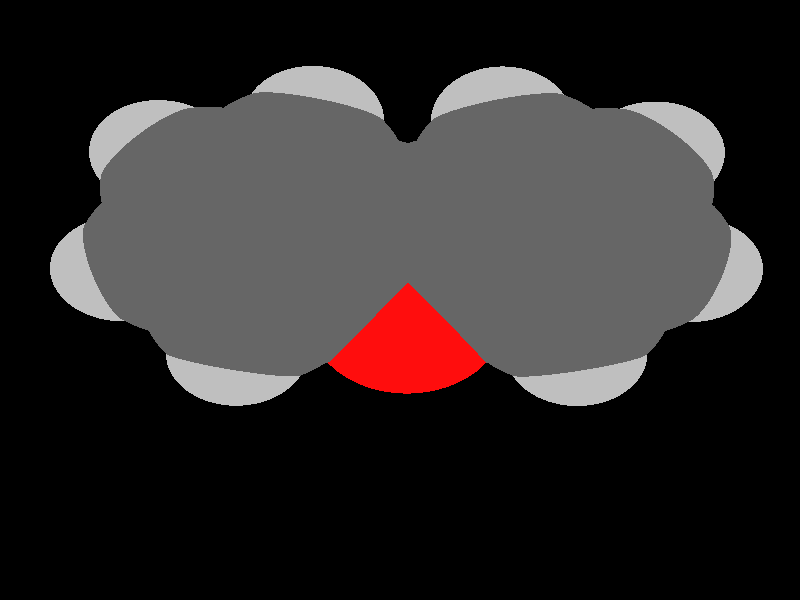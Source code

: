 global_settings {
	ambient_light rgb <0.200000002980232, 0.200000002980232, 0.200000002980232>
	max_trace_level 15
}

background { color rgb <0,0,0> }

camera {
	perspective
	location <3.22049760730474, 0.885819086150497, -17.2900007570559>
	angle 40
	up <-0.00204895323079616, -0.999959618879689, 0.00874999432258992>
	right <0.999967287259583, -0.00211727858863393, -0.00780650639454367> * 1
	direction <0.00782471733469963, 0.00873371291979866, 0.999931245665054> }

light_source {
	<62.6782087599298, -56.3117697070338, -79.2718554569568>
	color rgb <1, 1, 1>
	fade_distance 158.535553474571
	fade_power 0
	spotlight
	area_light <20, 0, 0>, <0, 0, 20>, 20, 20
	circular
	orient
	point_at <-62.6782087599298, 56.3117697070338, 79.2718554569568>
}

light_source {
	<-63.2157150835586, -55.0047855479839, 40.6117217083931>
	color rgb <0.300000011920929, 0.300000011920929, 0.300000011920929> shadowless
	fade_distance 158.535553474571
	fade_power 0
	parallel
	point_at <63.2157150835586, 55.0047855479839, -40.6117217083931>
}

#default {
	finish {ambient 0.5 diffuse 1 specular 0.2 roughness .01 metallic 1}
}

union {
cylinder {
	<0.967861222867384, 1.17408113195522, -0.000515519317733193>, 	<0.475220057472233, 0.677719362458584, -0.000458188050530116>, 0.075
	pigment { rgbt <0.400000005960464, 0.400000005960464, 0.400000005960464, 0> }
}
cylinder {
	<1.12755764446968, 1.01558176018664, -0.000469951944011049>, 	<0.634916479074533, 0.519219990690004, -0.000412620676807971>, 0.075
	pigment { rgbt <0.400000005960464, 0.400000005960464, 0.400000005960464, 0> }
}
cylinder {
	<0.475220057472233, 0.677719362458584, -0.000458188050530116>, 	<-0.0174211079229182, 0.181357592961952, -0.000400856783327038>, 0.075
	pigment { rgbt <0.400000005960464, 0.400000005960464, 0.400000005960464, 0> }
}
cylinder {
	<0.634916479074533, 0.519219990690004, -0.000412620676807971>, 	<0.142275313679382, 0.022858221193371, -0.000355289409604894>, 0.075
	pigment { rgbt <0.400000005960464, 0.400000005960464, 0.400000005960464, 0> }
}
cylinder {
	<0.062427102878232, 0.102107907077661, -0.000378073096465959>, 	<0.23254252311348, -0.575466958135843, -0.000224354179108439>, 0.075
	pigment { rgbt <0.400000005960464, 0.400000005960464, 0.400000005960464, 0> }
}
cylinder {
	<0.23254252311348, -0.575466958135843, -0.000224354179108439>, 	<0.402657943348728, -1.25304182334935, -7.06352617509184e-05>, 0.075
	pigment { rgbt <0.400000005960464, 0.400000005960464, 0.400000005960464, 0> }
}
cylinder {
	<0.369929458423363, -1.36067590676, -5.15869215652643e-05>, 	<1.04083964327159, -1.56468072808506, 4.90203911985074e-05>, 0.075
	pigment { rgbt <0.400000005960464, 0.400000005960464, 0.400000005960464, 0> }
}
cylinder {
	<0.435386428274093, -1.1454077399387, -8.96836019365863e-05>, 	<1.10629661312232, -1.34941256126376, 1.09237108271854e-05>, 0.075
	pigment { rgbt <0.400000005960464, 0.400000005960464, 0.400000005960464, 0> }
}
cylinder {
	<1.04083964327159, -1.56468072808506, 4.90203911985074e-05>, 	<1.71174982811982, -1.76868554941012, 0.000149627703962279>, 0.075
	pigment { rgbt <0.400000005960464, 0.400000005960464, 0.400000005960464, 0> }
}
cylinder {
	<1.10629661312232, -1.34941256126376, 1.09237108271854e-05>, 	<1.77720679797055, -1.55341738258882, 0.000111531023590957>, 0.075
	pigment { rgbt <0.400000005960464, 0.400000005960464, 0.400000005960464, 0> }
}
cylinder {
	<1.74447831304518, -1.66105146599947, 0.000130579363776625>, 	<2.24852041607363, -1.16961990763347, 7.38739792577566e-05>, 0.075
	pigment { rgbt <0.400000005960464, 0.400000005960464, 0.400000005960464, 0> }
}
cylinder {
	<2.24852041607363, -1.16961990763347, 7.38739792577566e-05>, 	<2.75256251910208, -0.678188349267476, 1.71685947388882e-05>, 0.075
	pigment { rgbt <0.400000005960464, 0.400000005960464, 0.400000005960464, 0> }
}
cylinder {
	<2.75256251910208, -0.678188349267476, 1.71685947388882e-05>, 	<3.46541008253083, -0.678177432105488, 7.6667312181643e-05>, 0.075
	pigment { rgbt <0.400000005960464, 0.400000005960464, 0.400000005960464, 0> }
}
cylinder {
	<3.46541008253083, -0.678177432105488, 7.6667312181643e-05>, 	<4.17825764595958, -0.678166514943499, 0.000136166029624398>, 0.075
	pigment { rgbt <0.400000005960464, 0.400000005960464, 0.400000005960464, 0> }
}
cylinder {
	<4.09972460308372, -0.758719671818468, 0.000145868361348162>, 	<4.60378166331464, -1.25013596012162, 0.000286081583466628>, 0.075
	pigment { rgbt <0.400000005960464, 0.400000005960464, 0.400000005960464, 0> }
}
cylinder {
	<4.25679068883544, -0.597613358068531, 0.00012646369790062>, 	<4.76084774906636, -1.08902964637169, 0.000266676920019085>, 0.075
	pigment { rgbt <0.400000005960464, 0.400000005960464, 0.400000005960464, 0> }
}
cylinder {
	<4.60378166331464, -1.25013596012162, 0.000286081583466628>, 	<5.10783872354556, -1.74155224842478, 0.000426294805585093>, 0.075
	pigment { rgbt <0.400000005960464, 0.400000005960464, 0.400000005960464, 0> }
}
cylinder {
	<4.76084774906636, -1.08902964637169, 0.000266676920019085>, 	<5.26490480929727, -1.58044593467484, 0.00040689014213755>, 0.075
	pigment { rgbt <0.400000005960464, 0.400000005960464, 0.400000005960464, 0> }
}
cylinder {
	<5.18637176642142, -1.66099909154981, 0.000416592473861329>, 	<5.85727574527349, -1.45697377715256, 0.000429344727534165>, 0.075
	pigment { rgbt <0.400000005960464, 0.400000005960464, 0.400000005960464, 0> }
}
cylinder {
	<5.85727574527349, -1.45697377715256, 0.000429344727534165>, 	<6.52817972412555, -1.25294846275531, 0.000442096981207002>, 0.075
	pigment { rgbt <0.400000005960464, 0.400000005960464, 0.400000005960464, 0> }
}
cylinder {
	<6.63729418825576, -1.2803397661235, 0.000456840453767155>, 	<6.80738897566142, -0.602759750126296, 0.000334433243261508>, 0.075
	pigment { rgbt <0.400000005960464, 0.400000005960464, 0.400000005960464, 0> }
}
cylinder {
	<6.41906525999535, -1.22555715938712, 0.000427353508646835>, 	<6.58916004740101, -0.547977143389915, 0.000304946298141187>, 0.075
	pigment { rgbt <0.400000005960464, 0.400000005960464, 0.400000005960464, 0> }
}
cylinder {
	<6.80738897566142, -0.602759750126296, 0.000334433243261508>, 	<6.97748376306708, 0.0748202658709048, 0.00021202603275586>, 0.075
	pigment { rgbt <0.400000005960464, 0.400000005960464, 0.400000005960464, 0> }
}
cylinder {
	<6.58916004740101, -0.547977143389915, 0.000304946298141187>, 	<6.75925483480667, 0.129602872607286, 0.00018253908763554>, 0.075
	pigment { rgbt <0.400000005960464, 0.400000005960464, 0.400000005960464, 0> }
}
cylinder {
	<6.86836929893688, 0.102211569239095, 0.000197282560195707>, 	<6.37571304380426, 0.598558363952282, 5.80353312969259e-05>, 0.075
	pigment { rgbt <0.400000005960464, 0.400000005960464, 0.400000005960464, 0> }
}
cylinder {
	<6.37571304380426, 0.598558363952282, 5.80353312969259e-05>, 	<5.88305678867164, 1.09490515866547, -8.12118976018551e-05>, 0.075
	pigment { rgbt <0.400000005960464, 0.400000005960464, 0.400000005960464, 0> }
}
cylinder {
	<5.84791599752456, 1.2017759881363, -0.000105824369077961>, 	<5.18610676894654, 0.984162816672371, -0.000116284838463333>, 0.075
	pigment { rgbt <0.400000005960464, 0.400000005960464, 0.400000005960464, 0> }
}
cylinder {
	<5.91819757981872, 0.988034329194637, -5.65994261257626e-05>, 	<5.2563883512407, 0.770421157730708, -6.70598955111343e-05>, 0.075
	pigment { rgbt <0.400000005960464, 0.400000005960464, 0.400000005960464, 0> }
}
cylinder {
	<5.18610676894654, 0.984162816672371, -0.000116284838463333>, 	<4.52429754036852, 0.766549645208442, -0.000126745307848705>, 0.075
	pigment { rgbt <0.400000005960464, 0.400000005960464, 0.400000005960464, 0> }
}
cylinder {
	<5.2563883512407, 0.770421157730708, -6.70598955111343e-05>, 	<4.59457912266268, 0.552807986266779, -7.75203648965061e-05>, 0.075
	pigment { rgbt <0.400000005960464, 0.400000005960464, 0.400000005960464, 0> }
}
cylinder {
	<4.17825764595958, -0.678166514943499, 0.000136166029624398>, 	<4.36884798873759, -0.00924384960294439, 1.70165966258996e-05>, 0.075
	pigment { rgbt <0.400000005960464, 0.400000005960464, 0.400000005960464, 0> }
}
cylinder {
	<4.36884798873759, -0.00924384960294439, 1.70165966258996e-05>, 	<4.5594383315156, 0.65967881573761, -0.000102132836372599>, 0.075
	pigment { rgbt <0.400000005960464, 0.400000005960464, 0.400000005960464, 0> }
}
cylinder {
	<4.5594383315156, 0.65967881573761, -0.000102132836372599>, 	<3.99071042695814, 1.0808827220494, -0.000235085998384082>, 0.075
	pigment { rgbt <0.400000005960464, 0.400000005960464, 0.400000005960464, 0> }
}
cylinder {
	<3.99071042695814, 1.0808827220494, -0.000235085998384082>, 	<3.4653773843744, 1.46994808683593, -0.000357894618395385>, 0.075
	pigment { rgbt <1, 0.0500000007450581, 0.0500000007450581, 0> }
}
cylinder {
	<3.4653773843744, 1.46994808683593, -0.000357894618395385>, 	<2.94005617556511, 1.08086675527288, -0.000324178752744959>, 0.075
	pigment { rgbt <1, 0.0500000007450581, 0.0500000007450581, 0> }
}
cylinder {
	<2.94005617556511, 1.08086675527288, -0.000324178752744959>, 	<2.37134108115459, 0.659645562405355, -0.00028767780552454>, 0.075
	pigment { rgbt <0.400000005960464, 0.400000005960464, 0.400000005960464, 0> }
}
cylinder {
	<1.04770943366853, 1.09483144607093, -0.000492735630872114>, 	<1.70952525741156, 0.877238504238141, -0.000390206718198327>, 0.075
	pigment { rgbt <0.400000005960464, 0.400000005960464, 0.400000005960464, 0> }
}
cylinder {
	<1.70952525741156, 0.877238504238141, -0.000390206718198327>, 	<2.37134108115459, 0.659645562405355, -0.00028767780552454>, 0.075
	pigment { rgbt <0.400000005960464, 0.400000005960464, 0.400000005960464, 0> }
}
cylinder {
	<2.8607556580392, -0.647358255548931, 2.0039091679168e-05>, 	<2.67014493906545, 0.0215587002874844, -0.000132384108452546>, 0.075
	pigment { rgbt <0.400000005960464, 0.400000005960464, 0.400000005960464, 0> }
}
cylinder {
	<2.64436938016497, -0.709018442986021, 1.42980977985947e-05>, 	<2.45375866119122, -0.0401014871496057, -0.000138125102333119>, 0.075
	pigment { rgbt <0.400000005960464, 0.400000005960464, 0.400000005960464, 0> }
}
cylinder {
	<2.67014493906545, 0.0215587002874843, -0.000132384108452546>, 	<2.4795342200917, 0.6904756561239, -0.00028480730858426>, 0.075
	pigment { rgbt <0.400000005960464, 0.400000005960464, 0.400000005960464, 0> }
}
cylinder {
	<2.45375866119122, -0.0401014871496056, -0.000138125102333119>, 	<2.26314794221747, 0.62881546868681, -0.000290548302464834>, 0.075
	pigment { rgbt <0.400000005960464, 0.400000005960464, 0.400000005960464, 0> }
}
cylinder {
	<1.04770943366853, 1.09483144607093, -0.000492735630872114>, 	<0.897394883325399, 1.74061969359031, -0.000638138296802514>, 0.075
	pigment { rgbt <0.400000005960464, 0.400000005960464, 0.400000005960464, 0> }
}
cylinder {
	<0.897394883325399, 1.74061969359031, -0.000638138296802514>, 	<0.80216873878447, 2.14973461201127, -0.000730252701235865>, 0.075
	pigment { rgbt <0.75, 0.75, 0.75, 0> }
}
cylinder {
	<0.062427102878232, 0.102107907077661, -0.000378073096465959>, 	<-0.579027025952302, 0.279537159982306, -0.000471815428140154>, 0.075
	pigment { rgbt <0.400000005960464, 0.400000005960464, 0.400000005960464, 0> }
}
cylinder {
	<-0.579027025952302, 0.279537159982306, -0.000471815428140154>, 	<-0.986275596234248, 0.392184045120215, -0.000531330877232068>, 0.075
	pigment { rgbt <0.75, 0.75, 0.75, 0> }
}
cylinder {
	<0.402657943348728, -1.25304182334935, -7.06352617509184e-05>, 	<-0.0787447062568597, -1.71261136659103, -1.9661809065553e-05>, 0.075
	pigment { rgbt <0.400000005960464, 0.400000005960464, 0.400000005960464, 0> }
}
cylinder {
	<-0.0787447062568597, -1.71261136659103, -1.9661809065553e-05>, 	<-0.384380864413055, -2.00438597505458, 1.27005600644794e-05>, 0.075
	pigment { rgbt <0.75, 0.75, 0.75, 0> }
}
cylinder {
	<1.74447831304518, -1.66105146599947, 0.000130579363776625>, 	<1.89935838044268, -2.3070845063355, 0.000275891659451686>, 0.075
	pigment { rgbt <0.400000005960464, 0.400000005960464, 0.400000005960464, 0> }
}
cylinder {
	<1.89935838044268, -2.3070845063355, 0.000275891659451686>, 	<1.99758687958817, -2.71681351160344, 0.000368052057825698>, 0.075
	pigment { rgbt <0.75, 0.75, 0.75, 0> }
}
cylinder {
	<5.18637176642142, -1.66099909154981, 0.000416592473861329>, 	<5.0315113638544, -2.30703680915731, 0.00053348444445118>, 0.075
	pigment { rgbt <0.400000005960464, 0.400000005960464, 0.400000005960464, 0> }
}
cylinder {
	<5.0315113638544, -2.30703680915731, 0.00053348444445118>, 	<4.93329534013107, -2.71676876611284, 0.00060762001665823>, 0.075
	pigment { rgbt <0.75, 0.75, 0.75, 0> }
}
cylinder {
	<6.52817972412555, -1.25294846275531, 0.000442096981207002>, 	<7.00959635700633, -1.71250335998871, 0.000572395398679314>, 0.075
	pigment { rgbt <0.400000005960464, 0.400000005960464, 0.400000005960464, 0> }
}
cylinder {
	<7.00959635700633, -1.71250335998871, 0.000572395398679314>, 	<7.31524139618111, -2.00426867297209, 0.000655120136863836>, 0.075
	pigment { rgbt <0.75, 0.75, 0.75, 0> }
}
cylinder {
	<6.86836929893688, 0.102211569239095, 0.000197282560195707>, 	<7.50981803513066, 0.279660388638683, 0.000212687763318688>, 0.075
	pigment { rgbt <0.400000005960464, 0.400000005960464, 0.400000005960464, 0> }
}
cylinder {
	<7.50981803513066, 0.279660388638683, 0.000212687763318688>, 	<7.91706318619571, 0.392319697458132, 0.000222468270971151>, 0.075
	pigment { rgbt <0.75, 0.75, 0.75, 0> }
}
cylinder {
	<5.88305678867164, 1.09490515866547, -8.12118976018551e-05>, 	<6.0333516685216, 1.74069795820543, -0.000199172688442831>, 0.075
	pigment { rgbt <0.400000005960464, 0.400000005960464, 0.400000005960464, 0> }
}
cylinder {
	<6.0333516685216, 1.74069795820543, -0.000199172688442831>, 	<6.12856534898736, 2.14981574933626, -0.000273902320336039>, 0.075
	pigment { rgbt <0.75, 0.75, 0.75, 0> }
}
sphere {
	<1.04770943366853, 1.09483144607093, -0.000492735630872114>, 0.4104
	pigment { rgbt <0.400000005960464, 0.400000005960464, 0.400000005960464,0> }
}
sphere {
	<0.062427102878232, 0.102107907077661, -0.000378073096465959>, 0.4104
	pigment { rgbt <0.400000005960464, 0.400000005960464, 0.400000005960464,0> }
}
sphere {
	<0.402657943348728, -1.25304182334935, -7.06352617509184e-05>, 0.4104
	pigment { rgbt <0.400000005960464, 0.400000005960464, 0.400000005960464,0> }
}
sphere {
	<1.74447831304518, -1.66105146599947, 0.000130579363776625>, 0.4104
	pigment { rgbt <0.400000005960464, 0.400000005960464, 0.400000005960464,0> }
}
sphere {
	<2.75256251910208, -0.678188349267476, 1.71685947388882e-05>, 0.4104
	pigment { rgbt <0.400000005960464, 0.400000005960464, 0.400000005960464,0> }
}
sphere {
	<4.17825764595958, -0.678166514943499, 0.000136166029624398>, 0.4104
	pigment { rgbt <0.400000005960464, 0.400000005960464, 0.400000005960464,0> }
}
sphere {
	<5.18637176642142, -1.66099909154981, 0.000416592473861329>, 0.4104
	pigment { rgbt <0.400000005960464, 0.400000005960464, 0.400000005960464,0> }
}
sphere {
	<6.52817972412555, -1.25294846275531, 0.000442096981207002>, 0.4104
	pigment { rgbt <0.400000005960464, 0.400000005960464, 0.400000005960464,0> }
}
sphere {
	<6.86836929893688, 0.102211569239095, 0.000197282560195707>, 0.4104
	pigment { rgbt <0.400000005960464, 0.400000005960464, 0.400000005960464,0> }
}
sphere {
	<5.88305678867164, 1.09490515866547, -8.12118976018551e-05>, 0.4104
	pigment { rgbt <0.400000005960464, 0.400000005960464, 0.400000005960464,0> }
}
sphere {
	<4.5594383315156, 0.65967881573761, -0.000102132836372599>, 0.4104
	pigment { rgbt <0.400000005960464, 0.400000005960464, 0.400000005960464,0> }
}
sphere {
	<3.4653773843744, 1.46994808683593, -0.000357894618395385>, 0.3564
	pigment { rgbt <1, 0.0500000007450581, 0.0500000007450581,0> }
}
sphere {
	<2.37134108115459, 0.659645562405355, -0.00028767780552454>, 0.4104
	pigment { rgbt <0.400000005960464, 0.400000005960464, 0.400000005960464,0> }
}
sphere {
	<0.80216873878447, 2.14973461201127, -0.000730252701235865>, 0.1674
	pigment { rgbt <0.75, 0.75, 0.75,0> }
}
sphere {
	<-0.986275596234248, 0.392184045120215, -0.000531330877232068>, 0.1674
	pigment { rgbt <0.75, 0.75, 0.75,0> }
}
sphere {
	<-0.384380864413055, -2.00438597505458, 1.27005600644794e-05>, 0.1674
	pigment { rgbt <0.75, 0.75, 0.75,0> }
}
sphere {
	<1.99758687958817, -2.71681351160344, 0.000368052057825698>, 0.1674
	pigment { rgbt <0.75, 0.75, 0.75,0> }
}
sphere {
	<4.93329534013107, -2.71676876611284, 0.00060762001665823>, 0.1674
	pigment { rgbt <0.75, 0.75, 0.75,0> }
}
sphere {
	<7.31524139618111, -2.00426867297209, 0.000655120136863836>, 0.1674
	pigment { rgbt <0.75, 0.75, 0.75,0> }
}
sphere {
	<7.91706318619571, 0.392319697458132, 0.000222468270971151>, 0.1674
	pigment { rgbt <0.75, 0.75, 0.75,0> }
}
sphere {
	<6.12856534898736, 2.14981574933626, -0.000273902320336039>, 0.1674
	pigment { rgbt <0.75, 0.75, 0.75,0> }
}
}
merge {
}
union {
}
merge {
sphere {
	<1.04770943366853, 1.09483144607093, -0.000492735630872114>, 1.69983
	pigment { rgbt <0, 0, 0,0> }
}
sphere {
	<0.062427102878232, 0.102107907077661, -0.000378073096465959>, 1.69983
	pigment { rgbt <0, 0, 0,0> }
}
sphere {
	<0.402657943348728, -1.25304182334935, -7.06352617509184e-05>, 1.69983
	pigment { rgbt <0, 0, 0,0> }
}
sphere {
	<1.74447831304518, -1.66105146599947, 0.000130579363776625>, 1.69983
	pigment { rgbt <0, 0, 0,0> }
}
sphere {
	<2.75256251910208, -0.678188349267476, 1.71685947388882e-05>, 1.69983
	pigment { rgbt <0, 0, 0,0> }
}
sphere {
	<4.17825764595958, -0.678166514943499, 0.000136166029624398>, 1.69983
	pigment { rgbt <0, 0, 0,0> }
}
sphere {
	<5.18637176642142, -1.66099909154981, 0.000416592473861329>, 1.69983
	pigment { rgbt <0, 0, 0,0> }
}
sphere {
	<6.52817972412555, -1.25294846275531, 0.000442096981207002>, 1.69983
	pigment { rgbt <0, 0, 0,0> }
}
sphere {
	<6.86836929893688, 0.102211569239095, 0.000197282560195707>, 1.69983
	pigment { rgbt <0, 0, 0,0> }
}
sphere {
	<5.88305678867164, 1.09490515866547, -8.12118976018551e-05>, 1.69983
	pigment { rgbt <0, 0, 0,0> }
}
sphere {
	<4.5594383315156, 0.65967881573761, -0.000102132836372599>, 1.69983
	pigment { rgbt <0, 0, 0,0> }
}
sphere {
	<3.4653773843744, 1.46994808683593, -0.000357894618395385>, 1.519848
	pigment { rgbt <0, 0, 0,0> }
}
sphere {
	<2.37134108115459, 0.659645562405355, -0.00028767780552454>, 1.69983
	pigment { rgbt <0, 0, 0,0> }
}
sphere {
	<0.80216873878447, 2.14973461201127, -0.000730252701235865>, 1.09989
	pigment { rgbt <0, 0, 0,0> }
}
sphere {
	<-0.986275596234248, 0.392184045120215, -0.000531330877232068>, 1.09989
	pigment { rgbt <0, 0, 0,0> }
}
sphere {
	<-0.384380864413055, -2.00438597505458, 1.27005600644794e-05>, 1.09989
	pigment { rgbt <0, 0, 0,0> }
}
sphere {
	<1.99758687958817, -2.71681351160344, 0.000368052057825698>, 1.09989
	pigment { rgbt <0, 0, 0,0> }
}
sphere {
	<4.93329534013107, -2.71676876611284, 0.00060762001665823>, 1.09989
	pigment { rgbt <0, 0, 0,0> }
}
sphere {
	<7.31524139618111, -2.00426867297209, 0.000655120136863836>, 1.09989
	pigment { rgbt <0, 0, 0,0> }
}
sphere {
	<7.91706318619571, 0.392319697458132, 0.000222468270971151>, 1.09989
	pigment { rgbt <0, 0, 0,0> }
}
sphere {
	<6.12856534898736, 2.14981574933626, -0.000273902320336039>, 1.09989
	pigment { rgbt <0, 0, 0,0> }
}
sphere {
	<1.04770943366853, 1.09483144607093, -0.000492735630872114>, 1.7
	pigment { rgbt <0.400000005960464, 0.400000005960464, 0.400000005960464,0.350000023841858> }
}
sphere {
	<0.062427102878232, 0.102107907077661, -0.000378073096465959>, 1.7
	pigment { rgbt <0.400000005960464, 0.400000005960464, 0.400000005960464,0.350000023841858> }
}
sphere {
	<0.402657943348728, -1.25304182334935, -7.06352617509184e-05>, 1.7
	pigment { rgbt <0.400000005960464, 0.400000005960464, 0.400000005960464,0.350000023841858> }
}
sphere {
	<1.74447831304518, -1.66105146599947, 0.000130579363776625>, 1.7
	pigment { rgbt <0.400000005960464, 0.400000005960464, 0.400000005960464,0.350000023841858> }
}
sphere {
	<2.75256251910208, -0.678188349267476, 1.71685947388882e-05>, 1.7
	pigment { rgbt <0.400000005960464, 0.400000005960464, 0.400000005960464,0.350000023841858> }
}
sphere {
	<4.17825764595958, -0.678166514943499, 0.000136166029624398>, 1.7
	pigment { rgbt <0.400000005960464, 0.400000005960464, 0.400000005960464,0.350000023841858> }
}
sphere {
	<5.18637176642142, -1.66099909154981, 0.000416592473861329>, 1.7
	pigment { rgbt <0.400000005960464, 0.400000005960464, 0.400000005960464,0.350000023841858> }
}
sphere {
	<6.52817972412555, -1.25294846275531, 0.000442096981207002>, 1.7
	pigment { rgbt <0.400000005960464, 0.400000005960464, 0.400000005960464,0.350000023841858> }
}
sphere {
	<6.86836929893688, 0.102211569239095, 0.000197282560195707>, 1.7
	pigment { rgbt <0.400000005960464, 0.400000005960464, 0.400000005960464,0.350000023841858> }
}
sphere {
	<5.88305678867164, 1.09490515866547, -8.12118976018551e-05>, 1.7
	pigment { rgbt <0.400000005960464, 0.400000005960464, 0.400000005960464,0.350000023841858> }
}
sphere {
	<4.5594383315156, 0.65967881573761, -0.000102132836372599>, 1.7
	pigment { rgbt <0.400000005960464, 0.400000005960464, 0.400000005960464,0.350000023841858> }
}
sphere {
	<3.4653773843744, 1.46994808683593, -0.000357894618395385>, 1.52
	pigment { rgbt <1, 0.0500000007450581, 0.0500000007450581,0.350000023841858> }
}
sphere {
	<2.37134108115459, 0.659645562405355, -0.00028767780552454>, 1.7
	pigment { rgbt <0.400000005960464, 0.400000005960464, 0.400000005960464,0.350000023841858> }
}
sphere {
	<0.80216873878447, 2.14973461201127, -0.000730252701235865>, 1.1
	pigment { rgbt <0.75, 0.75, 0.75,0.350000023841858> }
}
sphere {
	<-0.986275596234248, 0.392184045120215, -0.000531330877232068>, 1.1
	pigment { rgbt <0.75, 0.75, 0.75,0.350000023841858> }
}
sphere {
	<-0.384380864413055, -2.00438597505458, 1.27005600644794e-05>, 1.1
	pigment { rgbt <0.75, 0.75, 0.75,0.350000023841858> }
}
sphere {
	<1.99758687958817, -2.71681351160344, 0.000368052057825698>, 1.1
	pigment { rgbt <0.75, 0.75, 0.75,0.350000023841858> }
}
sphere {
	<4.93329534013107, -2.71676876611284, 0.00060762001665823>, 1.1
	pigment { rgbt <0.75, 0.75, 0.75,0.350000023841858> }
}
sphere {
	<7.31524139618111, -2.00426867297209, 0.000655120136863836>, 1.1
	pigment { rgbt <0.75, 0.75, 0.75,0.350000023841858> }
}
sphere {
	<7.91706318619571, 0.392319697458132, 0.000222468270971151>, 1.1
	pigment { rgbt <0.75, 0.75, 0.75,0.350000023841858> }
}
sphere {
	<6.12856534898736, 2.14981574933626, -0.000273902320336039>, 1.1
	pigment { rgbt <0.75, 0.75, 0.75,0.350000023841858> }
}
}

